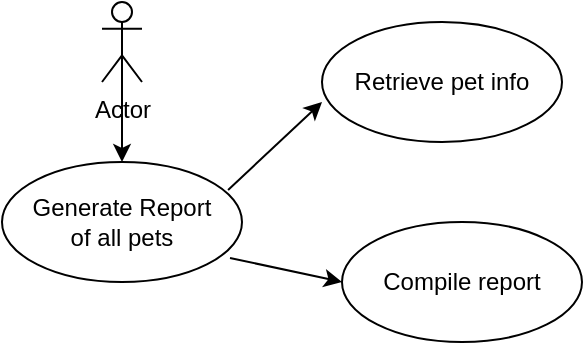 <mxfile version="24.6.5" type="device">
  <diagram name="Page-1" id="q8tA1Ux1HLS-OUuBvYiP">
    <mxGraphModel dx="1626" dy="784" grid="1" gridSize="10" guides="1" tooltips="1" connect="1" arrows="1" fold="1" page="1" pageScale="1" pageWidth="850" pageHeight="1100" math="0" shadow="0">
      <root>
        <mxCell id="0" />
        <mxCell id="1" parent="0" />
        <mxCell id="5qf46BzxWVRJ9d9bCFL5-1" style="edgeStyle=orthogonalEdgeStyle;rounded=0;orthogonalLoop=1;jettySize=auto;html=1;exitX=0.5;exitY=0.5;exitDx=0;exitDy=0;exitPerimeter=0;" edge="1" parent="1" source="5qf46BzxWVRJ9d9bCFL5-2">
          <mxGeometry relative="1" as="geometry">
            <mxPoint x="420" y="450" as="targetPoint" />
          </mxGeometry>
        </mxCell>
        <mxCell id="5qf46BzxWVRJ9d9bCFL5-2" value="Actor" style="shape=umlActor;verticalLabelPosition=bottom;verticalAlign=top;html=1;" vertex="1" parent="1">
          <mxGeometry x="410" y="370" width="20" height="40" as="geometry" />
        </mxCell>
        <mxCell id="5qf46BzxWVRJ9d9bCFL5-3" value="Generate Report&lt;div&gt;of all pets&lt;/div&gt;" style="ellipse;whiteSpace=wrap;html=1;" vertex="1" parent="1">
          <mxGeometry x="360" y="450" width="120" height="60" as="geometry" />
        </mxCell>
        <mxCell id="5qf46BzxWVRJ9d9bCFL5-4" value="Compile report" style="ellipse;whiteSpace=wrap;html=1;" vertex="1" parent="1">
          <mxGeometry x="530" y="480" width="120" height="60" as="geometry" />
        </mxCell>
        <mxCell id="5qf46BzxWVRJ9d9bCFL5-5" value="Retrieve pet info" style="ellipse;whiteSpace=wrap;html=1;" vertex="1" parent="1">
          <mxGeometry x="520" y="380" width="120" height="60" as="geometry" />
        </mxCell>
        <mxCell id="5qf46BzxWVRJ9d9bCFL5-6" value="" style="endArrow=classic;html=1;rounded=0;exitX=0.95;exitY=0.8;exitDx=0;exitDy=0;exitPerimeter=0;entryX=0;entryY=0.5;entryDx=0;entryDy=0;" edge="1" parent="1" source="5qf46BzxWVRJ9d9bCFL5-3" target="5qf46BzxWVRJ9d9bCFL5-4">
          <mxGeometry width="50" height="50" relative="1" as="geometry">
            <mxPoint x="400" y="430" as="sourcePoint" />
            <mxPoint x="450" y="380" as="targetPoint" />
          </mxGeometry>
        </mxCell>
        <mxCell id="5qf46BzxWVRJ9d9bCFL5-7" value="" style="endArrow=classic;html=1;rounded=0;exitX=0.942;exitY=0.233;exitDx=0;exitDy=0;exitPerimeter=0;entryX=0;entryY=0.667;entryDx=0;entryDy=0;entryPerimeter=0;" edge="1" parent="1" source="5qf46BzxWVRJ9d9bCFL5-3" target="5qf46BzxWVRJ9d9bCFL5-5">
          <mxGeometry width="50" height="50" relative="1" as="geometry">
            <mxPoint x="400" y="430" as="sourcePoint" />
            <mxPoint x="450" y="380" as="targetPoint" />
          </mxGeometry>
        </mxCell>
      </root>
    </mxGraphModel>
  </diagram>
</mxfile>
